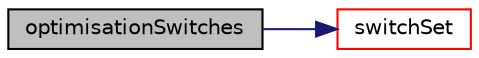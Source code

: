 digraph "optimisationSwitches"
{
  bgcolor="transparent";
  edge [fontname="Helvetica",fontsize="10",labelfontname="Helvetica",labelfontsize="10"];
  node [fontname="Helvetica",fontsize="10",shape=record];
  rankdir="LR";
  Node1 [label="optimisationSwitches",height=0.2,width=0.4,color="black", fillcolor="grey75", style="filled", fontcolor="black"];
  Node1 -> Node2 [color="midnightblue",fontsize="10",style="solid",fontname="Helvetica"];
  Node2 [label="switchSet",height=0.2,width=0.4,color="red",URL="$a10752.html#a02428a7a9aa138cfe5550361a4f1de83",tooltip="Internal function to lookup a sub-dictionary from controlDict. "];
}
